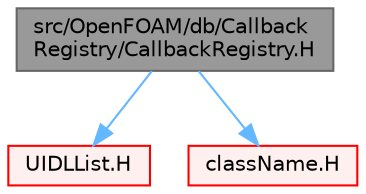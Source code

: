 digraph "src/OpenFOAM/db/CallbackRegistry/CallbackRegistry.H"
{
 // LATEX_PDF_SIZE
  bgcolor="transparent";
  edge [fontname=Helvetica,fontsize=10,labelfontname=Helvetica,labelfontsize=10];
  node [fontname=Helvetica,fontsize=10,shape=box,height=0.2,width=0.4];
  Node1 [id="Node000001",label="src/OpenFOAM/db/Callback\lRegistry/CallbackRegistry.H",height=0.2,width=0.4,color="gray40", fillcolor="grey60", style="filled", fontcolor="black",tooltip=" "];
  Node1 -> Node2 [id="edge1_Node000001_Node000002",color="steelblue1",style="solid",tooltip=" "];
  Node2 [id="Node000002",label="UIDLList.H",height=0.2,width=0.4,color="red", fillcolor="#FFF0F0", style="filled",URL="$UIDLList_8H.html",tooltip="Intrusive doubly-linked list."];
  Node1 -> Node74 [id="edge2_Node000001_Node000074",color="steelblue1",style="solid",tooltip=" "];
  Node74 [id="Node000074",label="className.H",height=0.2,width=0.4,color="red", fillcolor="#FFF0F0", style="filled",URL="$className_8H.html",tooltip="Macro definitions for declaring ClassName(), NamespaceName(), etc."];
}
